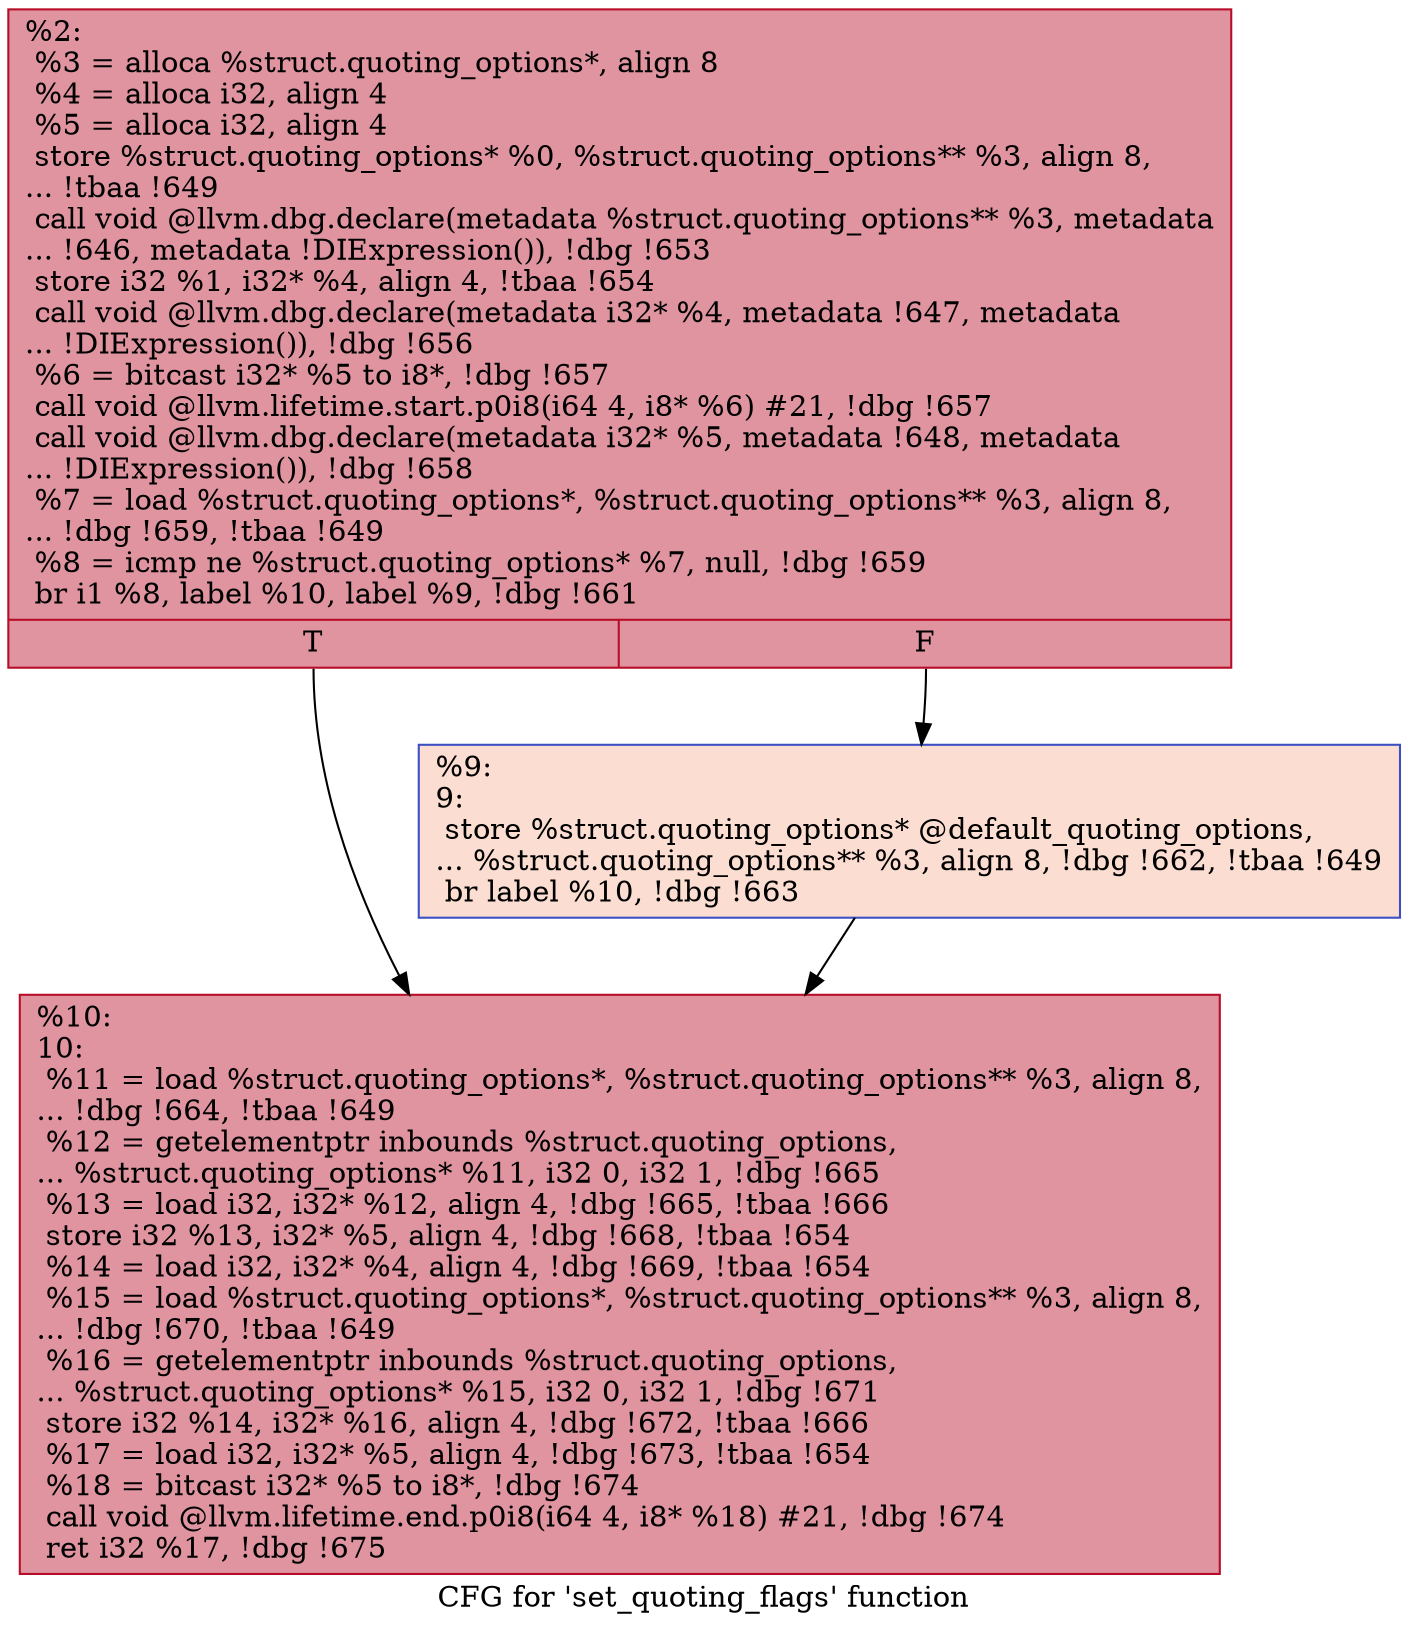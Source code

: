 digraph "CFG for 'set_quoting_flags' function" {
	label="CFG for 'set_quoting_flags' function";

	Node0x6c9b50 [shape=record,color="#b70d28ff", style=filled, fillcolor="#b70d2870",label="{%2:\l  %3 = alloca %struct.quoting_options*, align 8\l  %4 = alloca i32, align 4\l  %5 = alloca i32, align 4\l  store %struct.quoting_options* %0, %struct.quoting_options** %3, align 8,\l... !tbaa !649\l  call void @llvm.dbg.declare(metadata %struct.quoting_options** %3, metadata\l... !646, metadata !DIExpression()), !dbg !653\l  store i32 %1, i32* %4, align 4, !tbaa !654\l  call void @llvm.dbg.declare(metadata i32* %4, metadata !647, metadata\l... !DIExpression()), !dbg !656\l  %6 = bitcast i32* %5 to i8*, !dbg !657\l  call void @llvm.lifetime.start.p0i8(i64 4, i8* %6) #21, !dbg !657\l  call void @llvm.dbg.declare(metadata i32* %5, metadata !648, metadata\l... !DIExpression()), !dbg !658\l  %7 = load %struct.quoting_options*, %struct.quoting_options** %3, align 8,\l... !dbg !659, !tbaa !649\l  %8 = icmp ne %struct.quoting_options* %7, null, !dbg !659\l  br i1 %8, label %10, label %9, !dbg !661\l|{<s0>T|<s1>F}}"];
	Node0x6c9b50:s0 -> Node0x6c9bf0;
	Node0x6c9b50:s1 -> Node0x6c9ba0;
	Node0x6c9ba0 [shape=record,color="#3d50c3ff", style=filled, fillcolor="#f7b39670",label="{%9:\l9:                                                \l  store %struct.quoting_options* @default_quoting_options,\l... %struct.quoting_options** %3, align 8, !dbg !662, !tbaa !649\l  br label %10, !dbg !663\l}"];
	Node0x6c9ba0 -> Node0x6c9bf0;
	Node0x6c9bf0 [shape=record,color="#b70d28ff", style=filled, fillcolor="#b70d2870",label="{%10:\l10:                                               \l  %11 = load %struct.quoting_options*, %struct.quoting_options** %3, align 8,\l... !dbg !664, !tbaa !649\l  %12 = getelementptr inbounds %struct.quoting_options,\l... %struct.quoting_options* %11, i32 0, i32 1, !dbg !665\l  %13 = load i32, i32* %12, align 4, !dbg !665, !tbaa !666\l  store i32 %13, i32* %5, align 4, !dbg !668, !tbaa !654\l  %14 = load i32, i32* %4, align 4, !dbg !669, !tbaa !654\l  %15 = load %struct.quoting_options*, %struct.quoting_options** %3, align 8,\l... !dbg !670, !tbaa !649\l  %16 = getelementptr inbounds %struct.quoting_options,\l... %struct.quoting_options* %15, i32 0, i32 1, !dbg !671\l  store i32 %14, i32* %16, align 4, !dbg !672, !tbaa !666\l  %17 = load i32, i32* %5, align 4, !dbg !673, !tbaa !654\l  %18 = bitcast i32* %5 to i8*, !dbg !674\l  call void @llvm.lifetime.end.p0i8(i64 4, i8* %18) #21, !dbg !674\l  ret i32 %17, !dbg !675\l}"];
}
